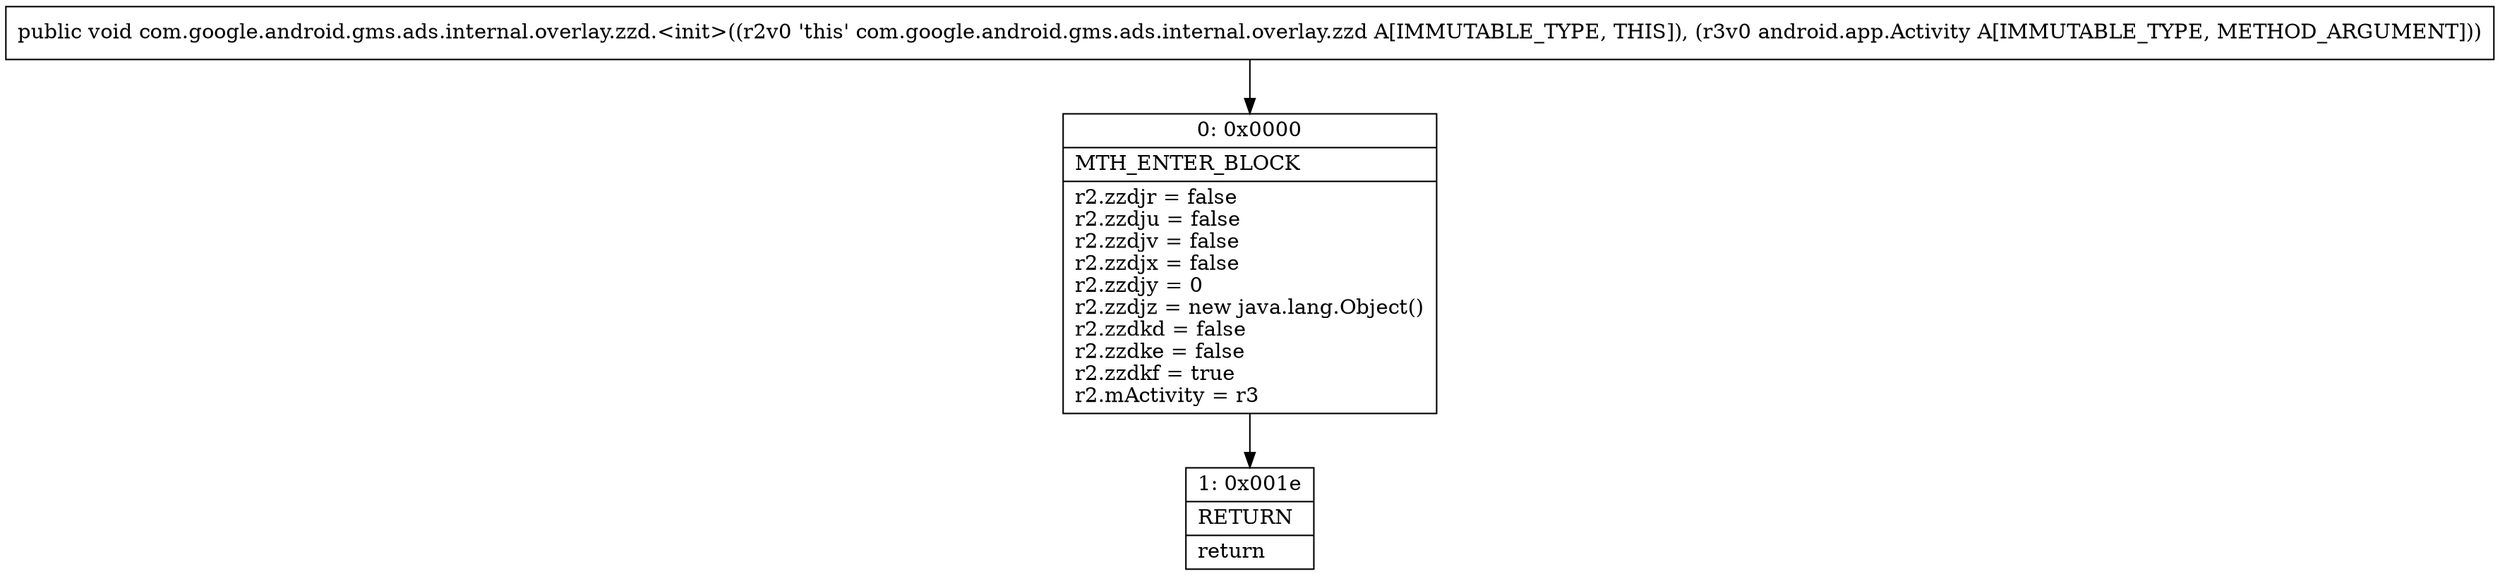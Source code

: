 digraph "CFG forcom.google.android.gms.ads.internal.overlay.zzd.\<init\>(Landroid\/app\/Activity;)V" {
Node_0 [shape=record,label="{0\:\ 0x0000|MTH_ENTER_BLOCK\l|r2.zzdjr = false\lr2.zzdju = false\lr2.zzdjv = false\lr2.zzdjx = false\lr2.zzdjy = 0\lr2.zzdjz = new java.lang.Object()\lr2.zzdkd = false\lr2.zzdke = false\lr2.zzdkf = true\lr2.mActivity = r3\l}"];
Node_1 [shape=record,label="{1\:\ 0x001e|RETURN\l|return\l}"];
MethodNode[shape=record,label="{public void com.google.android.gms.ads.internal.overlay.zzd.\<init\>((r2v0 'this' com.google.android.gms.ads.internal.overlay.zzd A[IMMUTABLE_TYPE, THIS]), (r3v0 android.app.Activity A[IMMUTABLE_TYPE, METHOD_ARGUMENT])) }"];
MethodNode -> Node_0;
Node_0 -> Node_1;
}

